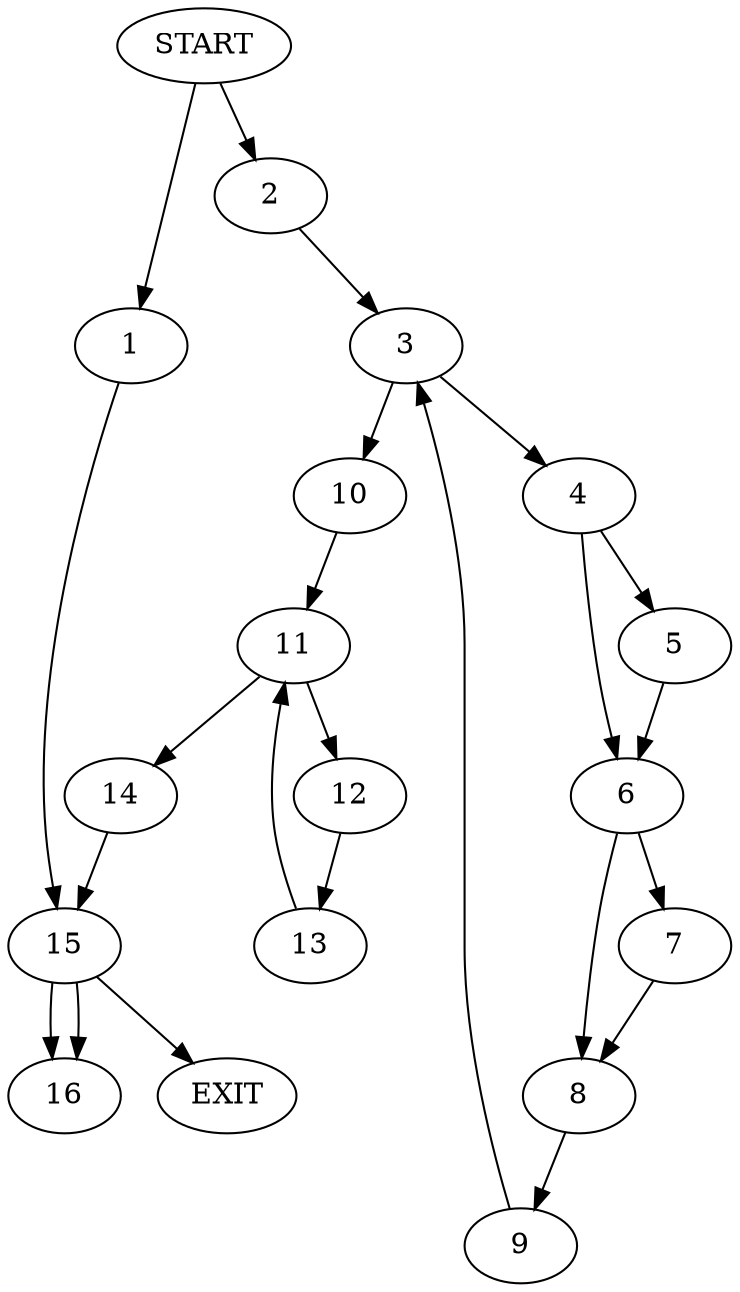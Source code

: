 digraph { 
0 [label="START"];
1;
2;
3;
4;
5;
6;
7;
8;
9;
10;
11;
12;
13;
14;
15;
16;
17[label="EXIT"];
0 -> 1;
0 -> 2;
1 -> 15;
2 -> 3;
3 -> 4;
3 -> 10;
4 -> 5;
4 -> 6;
5 -> 6;
6 -> 7;
6 -> 8;
7 -> 8;
8 -> 9;
9 -> 3;
10 -> 11;
11 -> 12;
11 -> 14;
12 -> 13;
13 -> 11;
14 -> 15;
15 -> 17;
15 -> 16;
15:s2 -> 16;
}